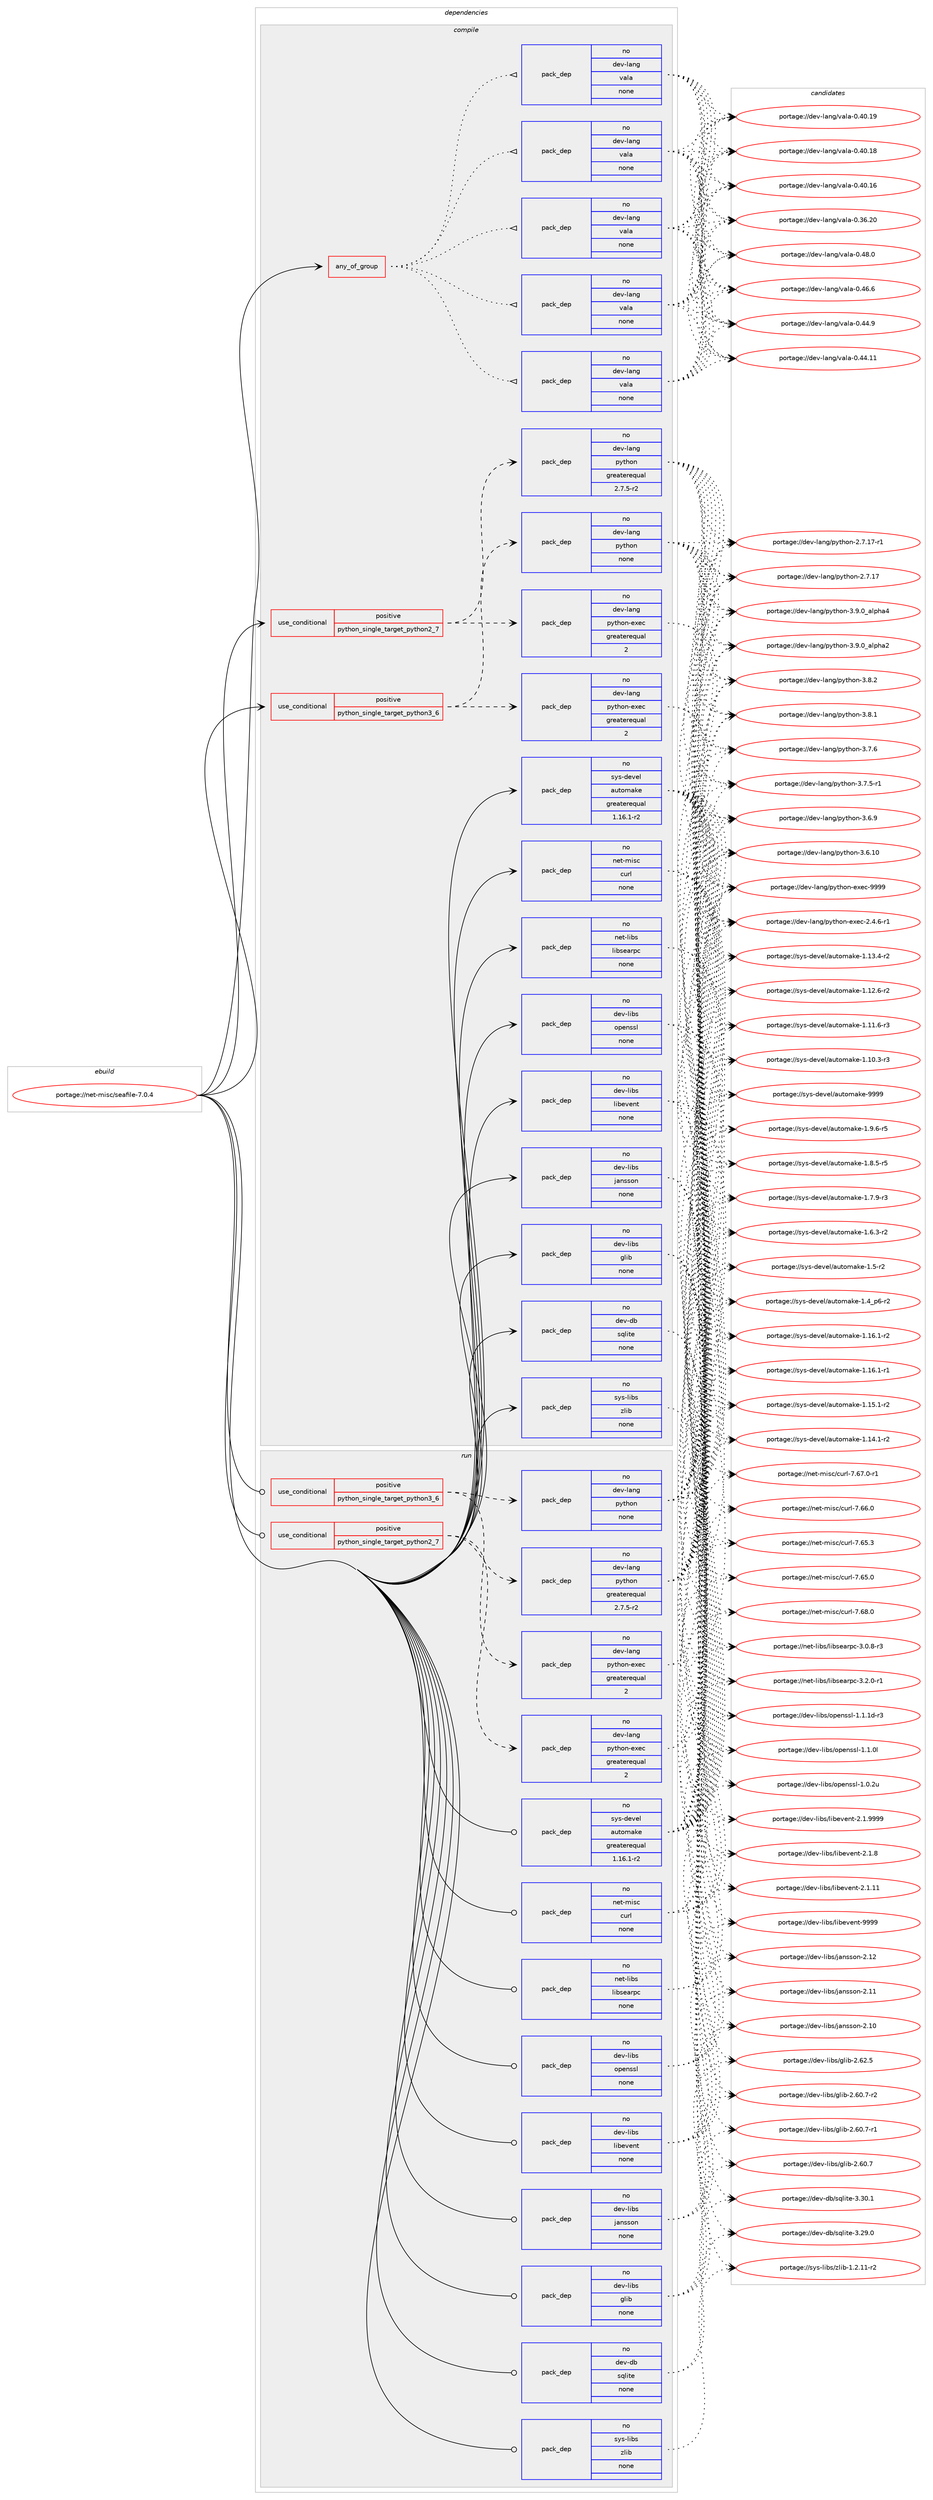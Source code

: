 digraph prolog {

# *************
# Graph options
# *************

newrank=true;
concentrate=true;
compound=true;
graph [rankdir=LR,fontname=Helvetica,fontsize=10,ranksep=1.5];#, ranksep=2.5, nodesep=0.2];
edge  [arrowhead=vee];
node  [fontname=Helvetica,fontsize=10];

# **********
# The ebuild
# **********

subgraph cluster_leftcol {
color=gray;
rank=same;
label=<<i>ebuild</i>>;
id [label="portage://net-misc/seafile-7.0.4", color=red, width=4, href="../net-misc/seafile-7.0.4.svg"];
}

# ****************
# The dependencies
# ****************

subgraph cluster_midcol {
color=gray;
label=<<i>dependencies</i>>;
subgraph cluster_compile {
fillcolor="#eeeeee";
style=filled;
label=<<i>compile</i>>;
subgraph any1327 {
dependency70583 [label=<<TABLE BORDER="0" CELLBORDER="1" CELLSPACING="0" CELLPADDING="4"><TR><TD CELLPADDING="10">any_of_group</TD></TR></TABLE>>, shape=none, color=red];subgraph pack55145 {
dependency70584 [label=<<TABLE BORDER="0" CELLBORDER="1" CELLSPACING="0" CELLPADDING="4" WIDTH="220"><TR><TD ROWSPAN="6" CELLPADDING="30">pack_dep</TD></TR><TR><TD WIDTH="110">no</TD></TR><TR><TD>dev-lang</TD></TR><TR><TD>vala</TD></TR><TR><TD>none</TD></TR><TR><TD></TD></TR></TABLE>>, shape=none, color=blue];
}
dependency70583:e -> dependency70584:w [weight=20,style="dotted",arrowhead="oinv"];
subgraph pack55146 {
dependency70585 [label=<<TABLE BORDER="0" CELLBORDER="1" CELLSPACING="0" CELLPADDING="4" WIDTH="220"><TR><TD ROWSPAN="6" CELLPADDING="30">pack_dep</TD></TR><TR><TD WIDTH="110">no</TD></TR><TR><TD>dev-lang</TD></TR><TR><TD>vala</TD></TR><TR><TD>none</TD></TR><TR><TD></TD></TR></TABLE>>, shape=none, color=blue];
}
dependency70583:e -> dependency70585:w [weight=20,style="dotted",arrowhead="oinv"];
subgraph pack55147 {
dependency70586 [label=<<TABLE BORDER="0" CELLBORDER="1" CELLSPACING="0" CELLPADDING="4" WIDTH="220"><TR><TD ROWSPAN="6" CELLPADDING="30">pack_dep</TD></TR><TR><TD WIDTH="110">no</TD></TR><TR><TD>dev-lang</TD></TR><TR><TD>vala</TD></TR><TR><TD>none</TD></TR><TR><TD></TD></TR></TABLE>>, shape=none, color=blue];
}
dependency70583:e -> dependency70586:w [weight=20,style="dotted",arrowhead="oinv"];
subgraph pack55148 {
dependency70587 [label=<<TABLE BORDER="0" CELLBORDER="1" CELLSPACING="0" CELLPADDING="4" WIDTH="220"><TR><TD ROWSPAN="6" CELLPADDING="30">pack_dep</TD></TR><TR><TD WIDTH="110">no</TD></TR><TR><TD>dev-lang</TD></TR><TR><TD>vala</TD></TR><TR><TD>none</TD></TR><TR><TD></TD></TR></TABLE>>, shape=none, color=blue];
}
dependency70583:e -> dependency70587:w [weight=20,style="dotted",arrowhead="oinv"];
subgraph pack55149 {
dependency70588 [label=<<TABLE BORDER="0" CELLBORDER="1" CELLSPACING="0" CELLPADDING="4" WIDTH="220"><TR><TD ROWSPAN="6" CELLPADDING="30">pack_dep</TD></TR><TR><TD WIDTH="110">no</TD></TR><TR><TD>dev-lang</TD></TR><TR><TD>vala</TD></TR><TR><TD>none</TD></TR><TR><TD></TD></TR></TABLE>>, shape=none, color=blue];
}
dependency70583:e -> dependency70588:w [weight=20,style="dotted",arrowhead="oinv"];
}
id:e -> dependency70583:w [weight=20,style="solid",arrowhead="vee"];
subgraph cond14050 {
dependency70589 [label=<<TABLE BORDER="0" CELLBORDER="1" CELLSPACING="0" CELLPADDING="4"><TR><TD ROWSPAN="3" CELLPADDING="10">use_conditional</TD></TR><TR><TD>positive</TD></TR><TR><TD>python_single_target_python2_7</TD></TR></TABLE>>, shape=none, color=red];
subgraph pack55150 {
dependency70590 [label=<<TABLE BORDER="0" CELLBORDER="1" CELLSPACING="0" CELLPADDING="4" WIDTH="220"><TR><TD ROWSPAN="6" CELLPADDING="30">pack_dep</TD></TR><TR><TD WIDTH="110">no</TD></TR><TR><TD>dev-lang</TD></TR><TR><TD>python</TD></TR><TR><TD>greaterequal</TD></TR><TR><TD>2.7.5-r2</TD></TR></TABLE>>, shape=none, color=blue];
}
dependency70589:e -> dependency70590:w [weight=20,style="dashed",arrowhead="vee"];
subgraph pack55151 {
dependency70591 [label=<<TABLE BORDER="0" CELLBORDER="1" CELLSPACING="0" CELLPADDING="4" WIDTH="220"><TR><TD ROWSPAN="6" CELLPADDING="30">pack_dep</TD></TR><TR><TD WIDTH="110">no</TD></TR><TR><TD>dev-lang</TD></TR><TR><TD>python-exec</TD></TR><TR><TD>greaterequal</TD></TR><TR><TD>2</TD></TR></TABLE>>, shape=none, color=blue];
}
dependency70589:e -> dependency70591:w [weight=20,style="dashed",arrowhead="vee"];
}
id:e -> dependency70589:w [weight=20,style="solid",arrowhead="vee"];
subgraph cond14051 {
dependency70592 [label=<<TABLE BORDER="0" CELLBORDER="1" CELLSPACING="0" CELLPADDING="4"><TR><TD ROWSPAN="3" CELLPADDING="10">use_conditional</TD></TR><TR><TD>positive</TD></TR><TR><TD>python_single_target_python3_6</TD></TR></TABLE>>, shape=none, color=red];
subgraph pack55152 {
dependency70593 [label=<<TABLE BORDER="0" CELLBORDER="1" CELLSPACING="0" CELLPADDING="4" WIDTH="220"><TR><TD ROWSPAN="6" CELLPADDING="30">pack_dep</TD></TR><TR><TD WIDTH="110">no</TD></TR><TR><TD>dev-lang</TD></TR><TR><TD>python</TD></TR><TR><TD>none</TD></TR><TR><TD></TD></TR></TABLE>>, shape=none, color=blue];
}
dependency70592:e -> dependency70593:w [weight=20,style="dashed",arrowhead="vee"];
subgraph pack55153 {
dependency70594 [label=<<TABLE BORDER="0" CELLBORDER="1" CELLSPACING="0" CELLPADDING="4" WIDTH="220"><TR><TD ROWSPAN="6" CELLPADDING="30">pack_dep</TD></TR><TR><TD WIDTH="110">no</TD></TR><TR><TD>dev-lang</TD></TR><TR><TD>python-exec</TD></TR><TR><TD>greaterequal</TD></TR><TR><TD>2</TD></TR></TABLE>>, shape=none, color=blue];
}
dependency70592:e -> dependency70594:w [weight=20,style="dashed",arrowhead="vee"];
}
id:e -> dependency70592:w [weight=20,style="solid",arrowhead="vee"];
subgraph pack55154 {
dependency70595 [label=<<TABLE BORDER="0" CELLBORDER="1" CELLSPACING="0" CELLPADDING="4" WIDTH="220"><TR><TD ROWSPAN="6" CELLPADDING="30">pack_dep</TD></TR><TR><TD WIDTH="110">no</TD></TR><TR><TD>dev-db</TD></TR><TR><TD>sqlite</TD></TR><TR><TD>none</TD></TR><TR><TD></TD></TR></TABLE>>, shape=none, color=blue];
}
id:e -> dependency70595:w [weight=20,style="solid",arrowhead="vee"];
subgraph pack55155 {
dependency70596 [label=<<TABLE BORDER="0" CELLBORDER="1" CELLSPACING="0" CELLPADDING="4" WIDTH="220"><TR><TD ROWSPAN="6" CELLPADDING="30">pack_dep</TD></TR><TR><TD WIDTH="110">no</TD></TR><TR><TD>dev-libs</TD></TR><TR><TD>glib</TD></TR><TR><TD>none</TD></TR><TR><TD></TD></TR></TABLE>>, shape=none, color=blue];
}
id:e -> dependency70596:w [weight=20,style="solid",arrowhead="vee"];
subgraph pack55156 {
dependency70597 [label=<<TABLE BORDER="0" CELLBORDER="1" CELLSPACING="0" CELLPADDING="4" WIDTH="220"><TR><TD ROWSPAN="6" CELLPADDING="30">pack_dep</TD></TR><TR><TD WIDTH="110">no</TD></TR><TR><TD>dev-libs</TD></TR><TR><TD>jansson</TD></TR><TR><TD>none</TD></TR><TR><TD></TD></TR></TABLE>>, shape=none, color=blue];
}
id:e -> dependency70597:w [weight=20,style="solid",arrowhead="vee"];
subgraph pack55157 {
dependency70598 [label=<<TABLE BORDER="0" CELLBORDER="1" CELLSPACING="0" CELLPADDING="4" WIDTH="220"><TR><TD ROWSPAN="6" CELLPADDING="30">pack_dep</TD></TR><TR><TD WIDTH="110">no</TD></TR><TR><TD>dev-libs</TD></TR><TR><TD>libevent</TD></TR><TR><TD>none</TD></TR><TR><TD></TD></TR></TABLE>>, shape=none, color=blue];
}
id:e -> dependency70598:w [weight=20,style="solid",arrowhead="vee"];
subgraph pack55158 {
dependency70599 [label=<<TABLE BORDER="0" CELLBORDER="1" CELLSPACING="0" CELLPADDING="4" WIDTH="220"><TR><TD ROWSPAN="6" CELLPADDING="30">pack_dep</TD></TR><TR><TD WIDTH="110">no</TD></TR><TR><TD>dev-libs</TD></TR><TR><TD>openssl</TD></TR><TR><TD>none</TD></TR><TR><TD></TD></TR></TABLE>>, shape=none, color=blue];
}
id:e -> dependency70599:w [weight=20,style="solid",arrowhead="vee"];
subgraph pack55159 {
dependency70600 [label=<<TABLE BORDER="0" CELLBORDER="1" CELLSPACING="0" CELLPADDING="4" WIDTH="220"><TR><TD ROWSPAN="6" CELLPADDING="30">pack_dep</TD></TR><TR><TD WIDTH="110">no</TD></TR><TR><TD>net-libs</TD></TR><TR><TD>libsearpc</TD></TR><TR><TD>none</TD></TR><TR><TD></TD></TR></TABLE>>, shape=none, color=blue];
}
id:e -> dependency70600:w [weight=20,style="solid",arrowhead="vee"];
subgraph pack55160 {
dependency70601 [label=<<TABLE BORDER="0" CELLBORDER="1" CELLSPACING="0" CELLPADDING="4" WIDTH="220"><TR><TD ROWSPAN="6" CELLPADDING="30">pack_dep</TD></TR><TR><TD WIDTH="110">no</TD></TR><TR><TD>net-misc</TD></TR><TR><TD>curl</TD></TR><TR><TD>none</TD></TR><TR><TD></TD></TR></TABLE>>, shape=none, color=blue];
}
id:e -> dependency70601:w [weight=20,style="solid",arrowhead="vee"];
subgraph pack55161 {
dependency70602 [label=<<TABLE BORDER="0" CELLBORDER="1" CELLSPACING="0" CELLPADDING="4" WIDTH="220"><TR><TD ROWSPAN="6" CELLPADDING="30">pack_dep</TD></TR><TR><TD WIDTH="110">no</TD></TR><TR><TD>sys-devel</TD></TR><TR><TD>automake</TD></TR><TR><TD>greaterequal</TD></TR><TR><TD>1.16.1-r2</TD></TR></TABLE>>, shape=none, color=blue];
}
id:e -> dependency70602:w [weight=20,style="solid",arrowhead="vee"];
subgraph pack55162 {
dependency70603 [label=<<TABLE BORDER="0" CELLBORDER="1" CELLSPACING="0" CELLPADDING="4" WIDTH="220"><TR><TD ROWSPAN="6" CELLPADDING="30">pack_dep</TD></TR><TR><TD WIDTH="110">no</TD></TR><TR><TD>sys-libs</TD></TR><TR><TD>zlib</TD></TR><TR><TD>none</TD></TR><TR><TD></TD></TR></TABLE>>, shape=none, color=blue];
}
id:e -> dependency70603:w [weight=20,style="solid",arrowhead="vee"];
}
subgraph cluster_compileandrun {
fillcolor="#eeeeee";
style=filled;
label=<<i>compile and run</i>>;
}
subgraph cluster_run {
fillcolor="#eeeeee";
style=filled;
label=<<i>run</i>>;
subgraph cond14052 {
dependency70604 [label=<<TABLE BORDER="0" CELLBORDER="1" CELLSPACING="0" CELLPADDING="4"><TR><TD ROWSPAN="3" CELLPADDING="10">use_conditional</TD></TR><TR><TD>positive</TD></TR><TR><TD>python_single_target_python2_7</TD></TR></TABLE>>, shape=none, color=red];
subgraph pack55163 {
dependency70605 [label=<<TABLE BORDER="0" CELLBORDER="1" CELLSPACING="0" CELLPADDING="4" WIDTH="220"><TR><TD ROWSPAN="6" CELLPADDING="30">pack_dep</TD></TR><TR><TD WIDTH="110">no</TD></TR><TR><TD>dev-lang</TD></TR><TR><TD>python</TD></TR><TR><TD>greaterequal</TD></TR><TR><TD>2.7.5-r2</TD></TR></TABLE>>, shape=none, color=blue];
}
dependency70604:e -> dependency70605:w [weight=20,style="dashed",arrowhead="vee"];
subgraph pack55164 {
dependency70606 [label=<<TABLE BORDER="0" CELLBORDER="1" CELLSPACING="0" CELLPADDING="4" WIDTH="220"><TR><TD ROWSPAN="6" CELLPADDING="30">pack_dep</TD></TR><TR><TD WIDTH="110">no</TD></TR><TR><TD>dev-lang</TD></TR><TR><TD>python-exec</TD></TR><TR><TD>greaterequal</TD></TR><TR><TD>2</TD></TR></TABLE>>, shape=none, color=blue];
}
dependency70604:e -> dependency70606:w [weight=20,style="dashed",arrowhead="vee"];
}
id:e -> dependency70604:w [weight=20,style="solid",arrowhead="odot"];
subgraph cond14053 {
dependency70607 [label=<<TABLE BORDER="0" CELLBORDER="1" CELLSPACING="0" CELLPADDING="4"><TR><TD ROWSPAN="3" CELLPADDING="10">use_conditional</TD></TR><TR><TD>positive</TD></TR><TR><TD>python_single_target_python3_6</TD></TR></TABLE>>, shape=none, color=red];
subgraph pack55165 {
dependency70608 [label=<<TABLE BORDER="0" CELLBORDER="1" CELLSPACING="0" CELLPADDING="4" WIDTH="220"><TR><TD ROWSPAN="6" CELLPADDING="30">pack_dep</TD></TR><TR><TD WIDTH="110">no</TD></TR><TR><TD>dev-lang</TD></TR><TR><TD>python</TD></TR><TR><TD>none</TD></TR><TR><TD></TD></TR></TABLE>>, shape=none, color=blue];
}
dependency70607:e -> dependency70608:w [weight=20,style="dashed",arrowhead="vee"];
subgraph pack55166 {
dependency70609 [label=<<TABLE BORDER="0" CELLBORDER="1" CELLSPACING="0" CELLPADDING="4" WIDTH="220"><TR><TD ROWSPAN="6" CELLPADDING="30">pack_dep</TD></TR><TR><TD WIDTH="110">no</TD></TR><TR><TD>dev-lang</TD></TR><TR><TD>python-exec</TD></TR><TR><TD>greaterequal</TD></TR><TR><TD>2</TD></TR></TABLE>>, shape=none, color=blue];
}
dependency70607:e -> dependency70609:w [weight=20,style="dashed",arrowhead="vee"];
}
id:e -> dependency70607:w [weight=20,style="solid",arrowhead="odot"];
subgraph pack55167 {
dependency70610 [label=<<TABLE BORDER="0" CELLBORDER="1" CELLSPACING="0" CELLPADDING="4" WIDTH="220"><TR><TD ROWSPAN="6" CELLPADDING="30">pack_dep</TD></TR><TR><TD WIDTH="110">no</TD></TR><TR><TD>dev-db</TD></TR><TR><TD>sqlite</TD></TR><TR><TD>none</TD></TR><TR><TD></TD></TR></TABLE>>, shape=none, color=blue];
}
id:e -> dependency70610:w [weight=20,style="solid",arrowhead="odot"];
subgraph pack55168 {
dependency70611 [label=<<TABLE BORDER="0" CELLBORDER="1" CELLSPACING="0" CELLPADDING="4" WIDTH="220"><TR><TD ROWSPAN="6" CELLPADDING="30">pack_dep</TD></TR><TR><TD WIDTH="110">no</TD></TR><TR><TD>dev-libs</TD></TR><TR><TD>glib</TD></TR><TR><TD>none</TD></TR><TR><TD></TD></TR></TABLE>>, shape=none, color=blue];
}
id:e -> dependency70611:w [weight=20,style="solid",arrowhead="odot"];
subgraph pack55169 {
dependency70612 [label=<<TABLE BORDER="0" CELLBORDER="1" CELLSPACING="0" CELLPADDING="4" WIDTH="220"><TR><TD ROWSPAN="6" CELLPADDING="30">pack_dep</TD></TR><TR><TD WIDTH="110">no</TD></TR><TR><TD>dev-libs</TD></TR><TR><TD>jansson</TD></TR><TR><TD>none</TD></TR><TR><TD></TD></TR></TABLE>>, shape=none, color=blue];
}
id:e -> dependency70612:w [weight=20,style="solid",arrowhead="odot"];
subgraph pack55170 {
dependency70613 [label=<<TABLE BORDER="0" CELLBORDER="1" CELLSPACING="0" CELLPADDING="4" WIDTH="220"><TR><TD ROWSPAN="6" CELLPADDING="30">pack_dep</TD></TR><TR><TD WIDTH="110">no</TD></TR><TR><TD>dev-libs</TD></TR><TR><TD>libevent</TD></TR><TR><TD>none</TD></TR><TR><TD></TD></TR></TABLE>>, shape=none, color=blue];
}
id:e -> dependency70613:w [weight=20,style="solid",arrowhead="odot"];
subgraph pack55171 {
dependency70614 [label=<<TABLE BORDER="0" CELLBORDER="1" CELLSPACING="0" CELLPADDING="4" WIDTH="220"><TR><TD ROWSPAN="6" CELLPADDING="30">pack_dep</TD></TR><TR><TD WIDTH="110">no</TD></TR><TR><TD>dev-libs</TD></TR><TR><TD>openssl</TD></TR><TR><TD>none</TD></TR><TR><TD></TD></TR></TABLE>>, shape=none, color=blue];
}
id:e -> dependency70614:w [weight=20,style="solid",arrowhead="odot"];
subgraph pack55172 {
dependency70615 [label=<<TABLE BORDER="0" CELLBORDER="1" CELLSPACING="0" CELLPADDING="4" WIDTH="220"><TR><TD ROWSPAN="6" CELLPADDING="30">pack_dep</TD></TR><TR><TD WIDTH="110">no</TD></TR><TR><TD>net-libs</TD></TR><TR><TD>libsearpc</TD></TR><TR><TD>none</TD></TR><TR><TD></TD></TR></TABLE>>, shape=none, color=blue];
}
id:e -> dependency70615:w [weight=20,style="solid",arrowhead="odot"];
subgraph pack55173 {
dependency70616 [label=<<TABLE BORDER="0" CELLBORDER="1" CELLSPACING="0" CELLPADDING="4" WIDTH="220"><TR><TD ROWSPAN="6" CELLPADDING="30">pack_dep</TD></TR><TR><TD WIDTH="110">no</TD></TR><TR><TD>net-misc</TD></TR><TR><TD>curl</TD></TR><TR><TD>none</TD></TR><TR><TD></TD></TR></TABLE>>, shape=none, color=blue];
}
id:e -> dependency70616:w [weight=20,style="solid",arrowhead="odot"];
subgraph pack55174 {
dependency70617 [label=<<TABLE BORDER="0" CELLBORDER="1" CELLSPACING="0" CELLPADDING="4" WIDTH="220"><TR><TD ROWSPAN="6" CELLPADDING="30">pack_dep</TD></TR><TR><TD WIDTH="110">no</TD></TR><TR><TD>sys-devel</TD></TR><TR><TD>automake</TD></TR><TR><TD>greaterequal</TD></TR><TR><TD>1.16.1-r2</TD></TR></TABLE>>, shape=none, color=blue];
}
id:e -> dependency70617:w [weight=20,style="solid",arrowhead="odot"];
subgraph pack55175 {
dependency70618 [label=<<TABLE BORDER="0" CELLBORDER="1" CELLSPACING="0" CELLPADDING="4" WIDTH="220"><TR><TD ROWSPAN="6" CELLPADDING="30">pack_dep</TD></TR><TR><TD WIDTH="110">no</TD></TR><TR><TD>sys-libs</TD></TR><TR><TD>zlib</TD></TR><TR><TD>none</TD></TR><TR><TD></TD></TR></TABLE>>, shape=none, color=blue];
}
id:e -> dependency70618:w [weight=20,style="solid",arrowhead="odot"];
}
}

# **************
# The candidates
# **************

subgraph cluster_choices {
rank=same;
color=gray;
label=<<i>candidates</i>>;

subgraph choice55145 {
color=black;
nodesep=1;
choice100101118451089711010347118971089745484652564648 [label="portage://dev-lang/vala-0.48.0", color=red, width=4,href="../dev-lang/vala-0.48.0.svg"];
choice100101118451089711010347118971089745484652544654 [label="portage://dev-lang/vala-0.46.6", color=red, width=4,href="../dev-lang/vala-0.46.6.svg"];
choice100101118451089711010347118971089745484652524657 [label="portage://dev-lang/vala-0.44.9", color=red, width=4,href="../dev-lang/vala-0.44.9.svg"];
choice10010111845108971101034711897108974548465252464949 [label="portage://dev-lang/vala-0.44.11", color=red, width=4,href="../dev-lang/vala-0.44.11.svg"];
choice10010111845108971101034711897108974548465248464957 [label="portage://dev-lang/vala-0.40.19", color=red, width=4,href="../dev-lang/vala-0.40.19.svg"];
choice10010111845108971101034711897108974548465248464956 [label="portage://dev-lang/vala-0.40.18", color=red, width=4,href="../dev-lang/vala-0.40.18.svg"];
choice10010111845108971101034711897108974548465248464954 [label="portage://dev-lang/vala-0.40.16", color=red, width=4,href="../dev-lang/vala-0.40.16.svg"];
choice10010111845108971101034711897108974548465154465048 [label="portage://dev-lang/vala-0.36.20", color=red, width=4,href="../dev-lang/vala-0.36.20.svg"];
dependency70584:e -> choice100101118451089711010347118971089745484652564648:w [style=dotted,weight="100"];
dependency70584:e -> choice100101118451089711010347118971089745484652544654:w [style=dotted,weight="100"];
dependency70584:e -> choice100101118451089711010347118971089745484652524657:w [style=dotted,weight="100"];
dependency70584:e -> choice10010111845108971101034711897108974548465252464949:w [style=dotted,weight="100"];
dependency70584:e -> choice10010111845108971101034711897108974548465248464957:w [style=dotted,weight="100"];
dependency70584:e -> choice10010111845108971101034711897108974548465248464956:w [style=dotted,weight="100"];
dependency70584:e -> choice10010111845108971101034711897108974548465248464954:w [style=dotted,weight="100"];
dependency70584:e -> choice10010111845108971101034711897108974548465154465048:w [style=dotted,weight="100"];
}
subgraph choice55146 {
color=black;
nodesep=1;
choice100101118451089711010347118971089745484652564648 [label="portage://dev-lang/vala-0.48.0", color=red, width=4,href="../dev-lang/vala-0.48.0.svg"];
choice100101118451089711010347118971089745484652544654 [label="portage://dev-lang/vala-0.46.6", color=red, width=4,href="../dev-lang/vala-0.46.6.svg"];
choice100101118451089711010347118971089745484652524657 [label="portage://dev-lang/vala-0.44.9", color=red, width=4,href="../dev-lang/vala-0.44.9.svg"];
choice10010111845108971101034711897108974548465252464949 [label="portage://dev-lang/vala-0.44.11", color=red, width=4,href="../dev-lang/vala-0.44.11.svg"];
choice10010111845108971101034711897108974548465248464957 [label="portage://dev-lang/vala-0.40.19", color=red, width=4,href="../dev-lang/vala-0.40.19.svg"];
choice10010111845108971101034711897108974548465248464956 [label="portage://dev-lang/vala-0.40.18", color=red, width=4,href="../dev-lang/vala-0.40.18.svg"];
choice10010111845108971101034711897108974548465248464954 [label="portage://dev-lang/vala-0.40.16", color=red, width=4,href="../dev-lang/vala-0.40.16.svg"];
choice10010111845108971101034711897108974548465154465048 [label="portage://dev-lang/vala-0.36.20", color=red, width=4,href="../dev-lang/vala-0.36.20.svg"];
dependency70585:e -> choice100101118451089711010347118971089745484652564648:w [style=dotted,weight="100"];
dependency70585:e -> choice100101118451089711010347118971089745484652544654:w [style=dotted,weight="100"];
dependency70585:e -> choice100101118451089711010347118971089745484652524657:w [style=dotted,weight="100"];
dependency70585:e -> choice10010111845108971101034711897108974548465252464949:w [style=dotted,weight="100"];
dependency70585:e -> choice10010111845108971101034711897108974548465248464957:w [style=dotted,weight="100"];
dependency70585:e -> choice10010111845108971101034711897108974548465248464956:w [style=dotted,weight="100"];
dependency70585:e -> choice10010111845108971101034711897108974548465248464954:w [style=dotted,weight="100"];
dependency70585:e -> choice10010111845108971101034711897108974548465154465048:w [style=dotted,weight="100"];
}
subgraph choice55147 {
color=black;
nodesep=1;
choice100101118451089711010347118971089745484652564648 [label="portage://dev-lang/vala-0.48.0", color=red, width=4,href="../dev-lang/vala-0.48.0.svg"];
choice100101118451089711010347118971089745484652544654 [label="portage://dev-lang/vala-0.46.6", color=red, width=4,href="../dev-lang/vala-0.46.6.svg"];
choice100101118451089711010347118971089745484652524657 [label="portage://dev-lang/vala-0.44.9", color=red, width=4,href="../dev-lang/vala-0.44.9.svg"];
choice10010111845108971101034711897108974548465252464949 [label="portage://dev-lang/vala-0.44.11", color=red, width=4,href="../dev-lang/vala-0.44.11.svg"];
choice10010111845108971101034711897108974548465248464957 [label="portage://dev-lang/vala-0.40.19", color=red, width=4,href="../dev-lang/vala-0.40.19.svg"];
choice10010111845108971101034711897108974548465248464956 [label="portage://dev-lang/vala-0.40.18", color=red, width=4,href="../dev-lang/vala-0.40.18.svg"];
choice10010111845108971101034711897108974548465248464954 [label="portage://dev-lang/vala-0.40.16", color=red, width=4,href="../dev-lang/vala-0.40.16.svg"];
choice10010111845108971101034711897108974548465154465048 [label="portage://dev-lang/vala-0.36.20", color=red, width=4,href="../dev-lang/vala-0.36.20.svg"];
dependency70586:e -> choice100101118451089711010347118971089745484652564648:w [style=dotted,weight="100"];
dependency70586:e -> choice100101118451089711010347118971089745484652544654:w [style=dotted,weight="100"];
dependency70586:e -> choice100101118451089711010347118971089745484652524657:w [style=dotted,weight="100"];
dependency70586:e -> choice10010111845108971101034711897108974548465252464949:w [style=dotted,weight="100"];
dependency70586:e -> choice10010111845108971101034711897108974548465248464957:w [style=dotted,weight="100"];
dependency70586:e -> choice10010111845108971101034711897108974548465248464956:w [style=dotted,weight="100"];
dependency70586:e -> choice10010111845108971101034711897108974548465248464954:w [style=dotted,weight="100"];
dependency70586:e -> choice10010111845108971101034711897108974548465154465048:w [style=dotted,weight="100"];
}
subgraph choice55148 {
color=black;
nodesep=1;
choice100101118451089711010347118971089745484652564648 [label="portage://dev-lang/vala-0.48.0", color=red, width=4,href="../dev-lang/vala-0.48.0.svg"];
choice100101118451089711010347118971089745484652544654 [label="portage://dev-lang/vala-0.46.6", color=red, width=4,href="../dev-lang/vala-0.46.6.svg"];
choice100101118451089711010347118971089745484652524657 [label="portage://dev-lang/vala-0.44.9", color=red, width=4,href="../dev-lang/vala-0.44.9.svg"];
choice10010111845108971101034711897108974548465252464949 [label="portage://dev-lang/vala-0.44.11", color=red, width=4,href="../dev-lang/vala-0.44.11.svg"];
choice10010111845108971101034711897108974548465248464957 [label="portage://dev-lang/vala-0.40.19", color=red, width=4,href="../dev-lang/vala-0.40.19.svg"];
choice10010111845108971101034711897108974548465248464956 [label="portage://dev-lang/vala-0.40.18", color=red, width=4,href="../dev-lang/vala-0.40.18.svg"];
choice10010111845108971101034711897108974548465248464954 [label="portage://dev-lang/vala-0.40.16", color=red, width=4,href="../dev-lang/vala-0.40.16.svg"];
choice10010111845108971101034711897108974548465154465048 [label="portage://dev-lang/vala-0.36.20", color=red, width=4,href="../dev-lang/vala-0.36.20.svg"];
dependency70587:e -> choice100101118451089711010347118971089745484652564648:w [style=dotted,weight="100"];
dependency70587:e -> choice100101118451089711010347118971089745484652544654:w [style=dotted,weight="100"];
dependency70587:e -> choice100101118451089711010347118971089745484652524657:w [style=dotted,weight="100"];
dependency70587:e -> choice10010111845108971101034711897108974548465252464949:w [style=dotted,weight="100"];
dependency70587:e -> choice10010111845108971101034711897108974548465248464957:w [style=dotted,weight="100"];
dependency70587:e -> choice10010111845108971101034711897108974548465248464956:w [style=dotted,weight="100"];
dependency70587:e -> choice10010111845108971101034711897108974548465248464954:w [style=dotted,weight="100"];
dependency70587:e -> choice10010111845108971101034711897108974548465154465048:w [style=dotted,weight="100"];
}
subgraph choice55149 {
color=black;
nodesep=1;
choice100101118451089711010347118971089745484652564648 [label="portage://dev-lang/vala-0.48.0", color=red, width=4,href="../dev-lang/vala-0.48.0.svg"];
choice100101118451089711010347118971089745484652544654 [label="portage://dev-lang/vala-0.46.6", color=red, width=4,href="../dev-lang/vala-0.46.6.svg"];
choice100101118451089711010347118971089745484652524657 [label="portage://dev-lang/vala-0.44.9", color=red, width=4,href="../dev-lang/vala-0.44.9.svg"];
choice10010111845108971101034711897108974548465252464949 [label="portage://dev-lang/vala-0.44.11", color=red, width=4,href="../dev-lang/vala-0.44.11.svg"];
choice10010111845108971101034711897108974548465248464957 [label="portage://dev-lang/vala-0.40.19", color=red, width=4,href="../dev-lang/vala-0.40.19.svg"];
choice10010111845108971101034711897108974548465248464956 [label="portage://dev-lang/vala-0.40.18", color=red, width=4,href="../dev-lang/vala-0.40.18.svg"];
choice10010111845108971101034711897108974548465248464954 [label="portage://dev-lang/vala-0.40.16", color=red, width=4,href="../dev-lang/vala-0.40.16.svg"];
choice10010111845108971101034711897108974548465154465048 [label="portage://dev-lang/vala-0.36.20", color=red, width=4,href="../dev-lang/vala-0.36.20.svg"];
dependency70588:e -> choice100101118451089711010347118971089745484652564648:w [style=dotted,weight="100"];
dependency70588:e -> choice100101118451089711010347118971089745484652544654:w [style=dotted,weight="100"];
dependency70588:e -> choice100101118451089711010347118971089745484652524657:w [style=dotted,weight="100"];
dependency70588:e -> choice10010111845108971101034711897108974548465252464949:w [style=dotted,weight="100"];
dependency70588:e -> choice10010111845108971101034711897108974548465248464957:w [style=dotted,weight="100"];
dependency70588:e -> choice10010111845108971101034711897108974548465248464956:w [style=dotted,weight="100"];
dependency70588:e -> choice10010111845108971101034711897108974548465248464954:w [style=dotted,weight="100"];
dependency70588:e -> choice10010111845108971101034711897108974548465154465048:w [style=dotted,weight="100"];
}
subgraph choice55150 {
color=black;
nodesep=1;
choice10010111845108971101034711212111610411111045514657464895971081121049752 [label="portage://dev-lang/python-3.9.0_alpha4", color=red, width=4,href="../dev-lang/python-3.9.0_alpha4.svg"];
choice10010111845108971101034711212111610411111045514657464895971081121049750 [label="portage://dev-lang/python-3.9.0_alpha2", color=red, width=4,href="../dev-lang/python-3.9.0_alpha2.svg"];
choice100101118451089711010347112121116104111110455146564650 [label="portage://dev-lang/python-3.8.2", color=red, width=4,href="../dev-lang/python-3.8.2.svg"];
choice100101118451089711010347112121116104111110455146564649 [label="portage://dev-lang/python-3.8.1", color=red, width=4,href="../dev-lang/python-3.8.1.svg"];
choice100101118451089711010347112121116104111110455146554654 [label="portage://dev-lang/python-3.7.6", color=red, width=4,href="../dev-lang/python-3.7.6.svg"];
choice1001011184510897110103471121211161041111104551465546534511449 [label="portage://dev-lang/python-3.7.5-r1", color=red, width=4,href="../dev-lang/python-3.7.5-r1.svg"];
choice100101118451089711010347112121116104111110455146544657 [label="portage://dev-lang/python-3.6.9", color=red, width=4,href="../dev-lang/python-3.6.9.svg"];
choice10010111845108971101034711212111610411111045514654464948 [label="portage://dev-lang/python-3.6.10", color=red, width=4,href="../dev-lang/python-3.6.10.svg"];
choice100101118451089711010347112121116104111110455046554649554511449 [label="portage://dev-lang/python-2.7.17-r1", color=red, width=4,href="../dev-lang/python-2.7.17-r1.svg"];
choice10010111845108971101034711212111610411111045504655464955 [label="portage://dev-lang/python-2.7.17", color=red, width=4,href="../dev-lang/python-2.7.17.svg"];
dependency70590:e -> choice10010111845108971101034711212111610411111045514657464895971081121049752:w [style=dotted,weight="100"];
dependency70590:e -> choice10010111845108971101034711212111610411111045514657464895971081121049750:w [style=dotted,weight="100"];
dependency70590:e -> choice100101118451089711010347112121116104111110455146564650:w [style=dotted,weight="100"];
dependency70590:e -> choice100101118451089711010347112121116104111110455146564649:w [style=dotted,weight="100"];
dependency70590:e -> choice100101118451089711010347112121116104111110455146554654:w [style=dotted,weight="100"];
dependency70590:e -> choice1001011184510897110103471121211161041111104551465546534511449:w [style=dotted,weight="100"];
dependency70590:e -> choice100101118451089711010347112121116104111110455146544657:w [style=dotted,weight="100"];
dependency70590:e -> choice10010111845108971101034711212111610411111045514654464948:w [style=dotted,weight="100"];
dependency70590:e -> choice100101118451089711010347112121116104111110455046554649554511449:w [style=dotted,weight="100"];
dependency70590:e -> choice10010111845108971101034711212111610411111045504655464955:w [style=dotted,weight="100"];
}
subgraph choice55151 {
color=black;
nodesep=1;
choice10010111845108971101034711212111610411111045101120101994557575757 [label="portage://dev-lang/python-exec-9999", color=red, width=4,href="../dev-lang/python-exec-9999.svg"];
choice10010111845108971101034711212111610411111045101120101994550465246544511449 [label="portage://dev-lang/python-exec-2.4.6-r1", color=red, width=4,href="../dev-lang/python-exec-2.4.6-r1.svg"];
dependency70591:e -> choice10010111845108971101034711212111610411111045101120101994557575757:w [style=dotted,weight="100"];
dependency70591:e -> choice10010111845108971101034711212111610411111045101120101994550465246544511449:w [style=dotted,weight="100"];
}
subgraph choice55152 {
color=black;
nodesep=1;
choice10010111845108971101034711212111610411111045514657464895971081121049752 [label="portage://dev-lang/python-3.9.0_alpha4", color=red, width=4,href="../dev-lang/python-3.9.0_alpha4.svg"];
choice10010111845108971101034711212111610411111045514657464895971081121049750 [label="portage://dev-lang/python-3.9.0_alpha2", color=red, width=4,href="../dev-lang/python-3.9.0_alpha2.svg"];
choice100101118451089711010347112121116104111110455146564650 [label="portage://dev-lang/python-3.8.2", color=red, width=4,href="../dev-lang/python-3.8.2.svg"];
choice100101118451089711010347112121116104111110455146564649 [label="portage://dev-lang/python-3.8.1", color=red, width=4,href="../dev-lang/python-3.8.1.svg"];
choice100101118451089711010347112121116104111110455146554654 [label="portage://dev-lang/python-3.7.6", color=red, width=4,href="../dev-lang/python-3.7.6.svg"];
choice1001011184510897110103471121211161041111104551465546534511449 [label="portage://dev-lang/python-3.7.5-r1", color=red, width=4,href="../dev-lang/python-3.7.5-r1.svg"];
choice100101118451089711010347112121116104111110455146544657 [label="portage://dev-lang/python-3.6.9", color=red, width=4,href="../dev-lang/python-3.6.9.svg"];
choice10010111845108971101034711212111610411111045514654464948 [label="portage://dev-lang/python-3.6.10", color=red, width=4,href="../dev-lang/python-3.6.10.svg"];
choice100101118451089711010347112121116104111110455046554649554511449 [label="portage://dev-lang/python-2.7.17-r1", color=red, width=4,href="../dev-lang/python-2.7.17-r1.svg"];
choice10010111845108971101034711212111610411111045504655464955 [label="portage://dev-lang/python-2.7.17", color=red, width=4,href="../dev-lang/python-2.7.17.svg"];
dependency70593:e -> choice10010111845108971101034711212111610411111045514657464895971081121049752:w [style=dotted,weight="100"];
dependency70593:e -> choice10010111845108971101034711212111610411111045514657464895971081121049750:w [style=dotted,weight="100"];
dependency70593:e -> choice100101118451089711010347112121116104111110455146564650:w [style=dotted,weight="100"];
dependency70593:e -> choice100101118451089711010347112121116104111110455146564649:w [style=dotted,weight="100"];
dependency70593:e -> choice100101118451089711010347112121116104111110455146554654:w [style=dotted,weight="100"];
dependency70593:e -> choice1001011184510897110103471121211161041111104551465546534511449:w [style=dotted,weight="100"];
dependency70593:e -> choice100101118451089711010347112121116104111110455146544657:w [style=dotted,weight="100"];
dependency70593:e -> choice10010111845108971101034711212111610411111045514654464948:w [style=dotted,weight="100"];
dependency70593:e -> choice100101118451089711010347112121116104111110455046554649554511449:w [style=dotted,weight="100"];
dependency70593:e -> choice10010111845108971101034711212111610411111045504655464955:w [style=dotted,weight="100"];
}
subgraph choice55153 {
color=black;
nodesep=1;
choice10010111845108971101034711212111610411111045101120101994557575757 [label="portage://dev-lang/python-exec-9999", color=red, width=4,href="../dev-lang/python-exec-9999.svg"];
choice10010111845108971101034711212111610411111045101120101994550465246544511449 [label="portage://dev-lang/python-exec-2.4.6-r1", color=red, width=4,href="../dev-lang/python-exec-2.4.6-r1.svg"];
dependency70594:e -> choice10010111845108971101034711212111610411111045101120101994557575757:w [style=dotted,weight="100"];
dependency70594:e -> choice10010111845108971101034711212111610411111045101120101994550465246544511449:w [style=dotted,weight="100"];
}
subgraph choice55154 {
color=black;
nodesep=1;
choice10010111845100984711511310810511610145514651484649 [label="portage://dev-db/sqlite-3.30.1", color=red, width=4,href="../dev-db/sqlite-3.30.1.svg"];
choice10010111845100984711511310810511610145514650574648 [label="portage://dev-db/sqlite-3.29.0", color=red, width=4,href="../dev-db/sqlite-3.29.0.svg"];
dependency70595:e -> choice10010111845100984711511310810511610145514651484649:w [style=dotted,weight="100"];
dependency70595:e -> choice10010111845100984711511310810511610145514650574648:w [style=dotted,weight="100"];
}
subgraph choice55155 {
color=black;
nodesep=1;
choice1001011184510810598115471031081059845504654504653 [label="portage://dev-libs/glib-2.62.5", color=red, width=4,href="../dev-libs/glib-2.62.5.svg"];
choice10010111845108105981154710310810598455046544846554511450 [label="portage://dev-libs/glib-2.60.7-r2", color=red, width=4,href="../dev-libs/glib-2.60.7-r2.svg"];
choice10010111845108105981154710310810598455046544846554511449 [label="portage://dev-libs/glib-2.60.7-r1", color=red, width=4,href="../dev-libs/glib-2.60.7-r1.svg"];
choice1001011184510810598115471031081059845504654484655 [label="portage://dev-libs/glib-2.60.7", color=red, width=4,href="../dev-libs/glib-2.60.7.svg"];
dependency70596:e -> choice1001011184510810598115471031081059845504654504653:w [style=dotted,weight="100"];
dependency70596:e -> choice10010111845108105981154710310810598455046544846554511450:w [style=dotted,weight="100"];
dependency70596:e -> choice10010111845108105981154710310810598455046544846554511449:w [style=dotted,weight="100"];
dependency70596:e -> choice1001011184510810598115471031081059845504654484655:w [style=dotted,weight="100"];
}
subgraph choice55156 {
color=black;
nodesep=1;
choice100101118451081059811547106971101151151111104550464950 [label="portage://dev-libs/jansson-2.12", color=red, width=4,href="../dev-libs/jansson-2.12.svg"];
choice100101118451081059811547106971101151151111104550464949 [label="portage://dev-libs/jansson-2.11", color=red, width=4,href="../dev-libs/jansson-2.11.svg"];
choice100101118451081059811547106971101151151111104550464948 [label="portage://dev-libs/jansson-2.10", color=red, width=4,href="../dev-libs/jansson-2.10.svg"];
dependency70597:e -> choice100101118451081059811547106971101151151111104550464950:w [style=dotted,weight="100"];
dependency70597:e -> choice100101118451081059811547106971101151151111104550464949:w [style=dotted,weight="100"];
dependency70597:e -> choice100101118451081059811547106971101151151111104550464948:w [style=dotted,weight="100"];
}
subgraph choice55157 {
color=black;
nodesep=1;
choice100101118451081059811547108105981011181011101164557575757 [label="portage://dev-libs/libevent-9999", color=red, width=4,href="../dev-libs/libevent-9999.svg"];
choice10010111845108105981154710810598101118101110116455046494657575757 [label="portage://dev-libs/libevent-2.1.9999", color=red, width=4,href="../dev-libs/libevent-2.1.9999.svg"];
choice10010111845108105981154710810598101118101110116455046494656 [label="portage://dev-libs/libevent-2.1.8", color=red, width=4,href="../dev-libs/libevent-2.1.8.svg"];
choice1001011184510810598115471081059810111810111011645504649464949 [label="portage://dev-libs/libevent-2.1.11", color=red, width=4,href="../dev-libs/libevent-2.1.11.svg"];
dependency70598:e -> choice100101118451081059811547108105981011181011101164557575757:w [style=dotted,weight="100"];
dependency70598:e -> choice10010111845108105981154710810598101118101110116455046494657575757:w [style=dotted,weight="100"];
dependency70598:e -> choice10010111845108105981154710810598101118101110116455046494656:w [style=dotted,weight="100"];
dependency70598:e -> choice1001011184510810598115471081059810111810111011645504649464949:w [style=dotted,weight="100"];
}
subgraph choice55158 {
color=black;
nodesep=1;
choice1001011184510810598115471111121011101151151084549464946491004511451 [label="portage://dev-libs/openssl-1.1.1d-r3", color=red, width=4,href="../dev-libs/openssl-1.1.1d-r3.svg"];
choice100101118451081059811547111112101110115115108454946494648108 [label="portage://dev-libs/openssl-1.1.0l", color=red, width=4,href="../dev-libs/openssl-1.1.0l.svg"];
choice100101118451081059811547111112101110115115108454946484650117 [label="portage://dev-libs/openssl-1.0.2u", color=red, width=4,href="../dev-libs/openssl-1.0.2u.svg"];
dependency70599:e -> choice1001011184510810598115471111121011101151151084549464946491004511451:w [style=dotted,weight="100"];
dependency70599:e -> choice100101118451081059811547111112101110115115108454946494648108:w [style=dotted,weight="100"];
dependency70599:e -> choice100101118451081059811547111112101110115115108454946484650117:w [style=dotted,weight="100"];
}
subgraph choice55159 {
color=black;
nodesep=1;
choice1101011164510810598115471081059811510197114112994551465046484511449 [label="portage://net-libs/libsearpc-3.2.0-r1", color=red, width=4,href="../net-libs/libsearpc-3.2.0-r1.svg"];
choice1101011164510810598115471081059811510197114112994551464846564511451 [label="portage://net-libs/libsearpc-3.0.8-r3", color=red, width=4,href="../net-libs/libsearpc-3.0.8-r3.svg"];
dependency70600:e -> choice1101011164510810598115471081059811510197114112994551465046484511449:w [style=dotted,weight="100"];
dependency70600:e -> choice1101011164510810598115471081059811510197114112994551464846564511451:w [style=dotted,weight="100"];
}
subgraph choice55160 {
color=black;
nodesep=1;
choice1101011164510910511599479911711410845554654564648 [label="portage://net-misc/curl-7.68.0", color=red, width=4,href="../net-misc/curl-7.68.0.svg"];
choice11010111645109105115994799117114108455546545546484511449 [label="portage://net-misc/curl-7.67.0-r1", color=red, width=4,href="../net-misc/curl-7.67.0-r1.svg"];
choice1101011164510910511599479911711410845554654544648 [label="portage://net-misc/curl-7.66.0", color=red, width=4,href="../net-misc/curl-7.66.0.svg"];
choice1101011164510910511599479911711410845554654534651 [label="portage://net-misc/curl-7.65.3", color=red, width=4,href="../net-misc/curl-7.65.3.svg"];
choice1101011164510910511599479911711410845554654534648 [label="portage://net-misc/curl-7.65.0", color=red, width=4,href="../net-misc/curl-7.65.0.svg"];
dependency70601:e -> choice1101011164510910511599479911711410845554654564648:w [style=dotted,weight="100"];
dependency70601:e -> choice11010111645109105115994799117114108455546545546484511449:w [style=dotted,weight="100"];
dependency70601:e -> choice1101011164510910511599479911711410845554654544648:w [style=dotted,weight="100"];
dependency70601:e -> choice1101011164510910511599479911711410845554654534651:w [style=dotted,weight="100"];
dependency70601:e -> choice1101011164510910511599479911711410845554654534648:w [style=dotted,weight="100"];
}
subgraph choice55161 {
color=black;
nodesep=1;
choice115121115451001011181011084797117116111109971071014557575757 [label="portage://sys-devel/automake-9999", color=red, width=4,href="../sys-devel/automake-9999.svg"];
choice115121115451001011181011084797117116111109971071014549465746544511453 [label="portage://sys-devel/automake-1.9.6-r5", color=red, width=4,href="../sys-devel/automake-1.9.6-r5.svg"];
choice115121115451001011181011084797117116111109971071014549465646534511453 [label="portage://sys-devel/automake-1.8.5-r5", color=red, width=4,href="../sys-devel/automake-1.8.5-r5.svg"];
choice115121115451001011181011084797117116111109971071014549465546574511451 [label="portage://sys-devel/automake-1.7.9-r3", color=red, width=4,href="../sys-devel/automake-1.7.9-r3.svg"];
choice115121115451001011181011084797117116111109971071014549465446514511450 [label="portage://sys-devel/automake-1.6.3-r2", color=red, width=4,href="../sys-devel/automake-1.6.3-r2.svg"];
choice11512111545100101118101108479711711611110997107101454946534511450 [label="portage://sys-devel/automake-1.5-r2", color=red, width=4,href="../sys-devel/automake-1.5-r2.svg"];
choice115121115451001011181011084797117116111109971071014549465295112544511450 [label="portage://sys-devel/automake-1.4_p6-r2", color=red, width=4,href="../sys-devel/automake-1.4_p6-r2.svg"];
choice11512111545100101118101108479711711611110997107101454946495446494511450 [label="portage://sys-devel/automake-1.16.1-r2", color=red, width=4,href="../sys-devel/automake-1.16.1-r2.svg"];
choice11512111545100101118101108479711711611110997107101454946495446494511449 [label="portage://sys-devel/automake-1.16.1-r1", color=red, width=4,href="../sys-devel/automake-1.16.1-r1.svg"];
choice11512111545100101118101108479711711611110997107101454946495346494511450 [label="portage://sys-devel/automake-1.15.1-r2", color=red, width=4,href="../sys-devel/automake-1.15.1-r2.svg"];
choice11512111545100101118101108479711711611110997107101454946495246494511450 [label="portage://sys-devel/automake-1.14.1-r2", color=red, width=4,href="../sys-devel/automake-1.14.1-r2.svg"];
choice11512111545100101118101108479711711611110997107101454946495146524511450 [label="portage://sys-devel/automake-1.13.4-r2", color=red, width=4,href="../sys-devel/automake-1.13.4-r2.svg"];
choice11512111545100101118101108479711711611110997107101454946495046544511450 [label="portage://sys-devel/automake-1.12.6-r2", color=red, width=4,href="../sys-devel/automake-1.12.6-r2.svg"];
choice11512111545100101118101108479711711611110997107101454946494946544511451 [label="portage://sys-devel/automake-1.11.6-r3", color=red, width=4,href="../sys-devel/automake-1.11.6-r3.svg"];
choice11512111545100101118101108479711711611110997107101454946494846514511451 [label="portage://sys-devel/automake-1.10.3-r3", color=red, width=4,href="../sys-devel/automake-1.10.3-r3.svg"];
dependency70602:e -> choice115121115451001011181011084797117116111109971071014557575757:w [style=dotted,weight="100"];
dependency70602:e -> choice115121115451001011181011084797117116111109971071014549465746544511453:w [style=dotted,weight="100"];
dependency70602:e -> choice115121115451001011181011084797117116111109971071014549465646534511453:w [style=dotted,weight="100"];
dependency70602:e -> choice115121115451001011181011084797117116111109971071014549465546574511451:w [style=dotted,weight="100"];
dependency70602:e -> choice115121115451001011181011084797117116111109971071014549465446514511450:w [style=dotted,weight="100"];
dependency70602:e -> choice11512111545100101118101108479711711611110997107101454946534511450:w [style=dotted,weight="100"];
dependency70602:e -> choice115121115451001011181011084797117116111109971071014549465295112544511450:w [style=dotted,weight="100"];
dependency70602:e -> choice11512111545100101118101108479711711611110997107101454946495446494511450:w [style=dotted,weight="100"];
dependency70602:e -> choice11512111545100101118101108479711711611110997107101454946495446494511449:w [style=dotted,weight="100"];
dependency70602:e -> choice11512111545100101118101108479711711611110997107101454946495346494511450:w [style=dotted,weight="100"];
dependency70602:e -> choice11512111545100101118101108479711711611110997107101454946495246494511450:w [style=dotted,weight="100"];
dependency70602:e -> choice11512111545100101118101108479711711611110997107101454946495146524511450:w [style=dotted,weight="100"];
dependency70602:e -> choice11512111545100101118101108479711711611110997107101454946495046544511450:w [style=dotted,weight="100"];
dependency70602:e -> choice11512111545100101118101108479711711611110997107101454946494946544511451:w [style=dotted,weight="100"];
dependency70602:e -> choice11512111545100101118101108479711711611110997107101454946494846514511451:w [style=dotted,weight="100"];
}
subgraph choice55162 {
color=black;
nodesep=1;
choice11512111545108105981154712210810598454946504649494511450 [label="portage://sys-libs/zlib-1.2.11-r2", color=red, width=4,href="../sys-libs/zlib-1.2.11-r2.svg"];
dependency70603:e -> choice11512111545108105981154712210810598454946504649494511450:w [style=dotted,weight="100"];
}
subgraph choice55163 {
color=black;
nodesep=1;
choice10010111845108971101034711212111610411111045514657464895971081121049752 [label="portage://dev-lang/python-3.9.0_alpha4", color=red, width=4,href="../dev-lang/python-3.9.0_alpha4.svg"];
choice10010111845108971101034711212111610411111045514657464895971081121049750 [label="portage://dev-lang/python-3.9.0_alpha2", color=red, width=4,href="../dev-lang/python-3.9.0_alpha2.svg"];
choice100101118451089711010347112121116104111110455146564650 [label="portage://dev-lang/python-3.8.2", color=red, width=4,href="../dev-lang/python-3.8.2.svg"];
choice100101118451089711010347112121116104111110455146564649 [label="portage://dev-lang/python-3.8.1", color=red, width=4,href="../dev-lang/python-3.8.1.svg"];
choice100101118451089711010347112121116104111110455146554654 [label="portage://dev-lang/python-3.7.6", color=red, width=4,href="../dev-lang/python-3.7.6.svg"];
choice1001011184510897110103471121211161041111104551465546534511449 [label="portage://dev-lang/python-3.7.5-r1", color=red, width=4,href="../dev-lang/python-3.7.5-r1.svg"];
choice100101118451089711010347112121116104111110455146544657 [label="portage://dev-lang/python-3.6.9", color=red, width=4,href="../dev-lang/python-3.6.9.svg"];
choice10010111845108971101034711212111610411111045514654464948 [label="portage://dev-lang/python-3.6.10", color=red, width=4,href="../dev-lang/python-3.6.10.svg"];
choice100101118451089711010347112121116104111110455046554649554511449 [label="portage://dev-lang/python-2.7.17-r1", color=red, width=4,href="../dev-lang/python-2.7.17-r1.svg"];
choice10010111845108971101034711212111610411111045504655464955 [label="portage://dev-lang/python-2.7.17", color=red, width=4,href="../dev-lang/python-2.7.17.svg"];
dependency70605:e -> choice10010111845108971101034711212111610411111045514657464895971081121049752:w [style=dotted,weight="100"];
dependency70605:e -> choice10010111845108971101034711212111610411111045514657464895971081121049750:w [style=dotted,weight="100"];
dependency70605:e -> choice100101118451089711010347112121116104111110455146564650:w [style=dotted,weight="100"];
dependency70605:e -> choice100101118451089711010347112121116104111110455146564649:w [style=dotted,weight="100"];
dependency70605:e -> choice100101118451089711010347112121116104111110455146554654:w [style=dotted,weight="100"];
dependency70605:e -> choice1001011184510897110103471121211161041111104551465546534511449:w [style=dotted,weight="100"];
dependency70605:e -> choice100101118451089711010347112121116104111110455146544657:w [style=dotted,weight="100"];
dependency70605:e -> choice10010111845108971101034711212111610411111045514654464948:w [style=dotted,weight="100"];
dependency70605:e -> choice100101118451089711010347112121116104111110455046554649554511449:w [style=dotted,weight="100"];
dependency70605:e -> choice10010111845108971101034711212111610411111045504655464955:w [style=dotted,weight="100"];
}
subgraph choice55164 {
color=black;
nodesep=1;
choice10010111845108971101034711212111610411111045101120101994557575757 [label="portage://dev-lang/python-exec-9999", color=red, width=4,href="../dev-lang/python-exec-9999.svg"];
choice10010111845108971101034711212111610411111045101120101994550465246544511449 [label="portage://dev-lang/python-exec-2.4.6-r1", color=red, width=4,href="../dev-lang/python-exec-2.4.6-r1.svg"];
dependency70606:e -> choice10010111845108971101034711212111610411111045101120101994557575757:w [style=dotted,weight="100"];
dependency70606:e -> choice10010111845108971101034711212111610411111045101120101994550465246544511449:w [style=dotted,weight="100"];
}
subgraph choice55165 {
color=black;
nodesep=1;
choice10010111845108971101034711212111610411111045514657464895971081121049752 [label="portage://dev-lang/python-3.9.0_alpha4", color=red, width=4,href="../dev-lang/python-3.9.0_alpha4.svg"];
choice10010111845108971101034711212111610411111045514657464895971081121049750 [label="portage://dev-lang/python-3.9.0_alpha2", color=red, width=4,href="../dev-lang/python-3.9.0_alpha2.svg"];
choice100101118451089711010347112121116104111110455146564650 [label="portage://dev-lang/python-3.8.2", color=red, width=4,href="../dev-lang/python-3.8.2.svg"];
choice100101118451089711010347112121116104111110455146564649 [label="portage://dev-lang/python-3.8.1", color=red, width=4,href="../dev-lang/python-3.8.1.svg"];
choice100101118451089711010347112121116104111110455146554654 [label="portage://dev-lang/python-3.7.6", color=red, width=4,href="../dev-lang/python-3.7.6.svg"];
choice1001011184510897110103471121211161041111104551465546534511449 [label="portage://dev-lang/python-3.7.5-r1", color=red, width=4,href="../dev-lang/python-3.7.5-r1.svg"];
choice100101118451089711010347112121116104111110455146544657 [label="portage://dev-lang/python-3.6.9", color=red, width=4,href="../dev-lang/python-3.6.9.svg"];
choice10010111845108971101034711212111610411111045514654464948 [label="portage://dev-lang/python-3.6.10", color=red, width=4,href="../dev-lang/python-3.6.10.svg"];
choice100101118451089711010347112121116104111110455046554649554511449 [label="portage://dev-lang/python-2.7.17-r1", color=red, width=4,href="../dev-lang/python-2.7.17-r1.svg"];
choice10010111845108971101034711212111610411111045504655464955 [label="portage://dev-lang/python-2.7.17", color=red, width=4,href="../dev-lang/python-2.7.17.svg"];
dependency70608:e -> choice10010111845108971101034711212111610411111045514657464895971081121049752:w [style=dotted,weight="100"];
dependency70608:e -> choice10010111845108971101034711212111610411111045514657464895971081121049750:w [style=dotted,weight="100"];
dependency70608:e -> choice100101118451089711010347112121116104111110455146564650:w [style=dotted,weight="100"];
dependency70608:e -> choice100101118451089711010347112121116104111110455146564649:w [style=dotted,weight="100"];
dependency70608:e -> choice100101118451089711010347112121116104111110455146554654:w [style=dotted,weight="100"];
dependency70608:e -> choice1001011184510897110103471121211161041111104551465546534511449:w [style=dotted,weight="100"];
dependency70608:e -> choice100101118451089711010347112121116104111110455146544657:w [style=dotted,weight="100"];
dependency70608:e -> choice10010111845108971101034711212111610411111045514654464948:w [style=dotted,weight="100"];
dependency70608:e -> choice100101118451089711010347112121116104111110455046554649554511449:w [style=dotted,weight="100"];
dependency70608:e -> choice10010111845108971101034711212111610411111045504655464955:w [style=dotted,weight="100"];
}
subgraph choice55166 {
color=black;
nodesep=1;
choice10010111845108971101034711212111610411111045101120101994557575757 [label="portage://dev-lang/python-exec-9999", color=red, width=4,href="../dev-lang/python-exec-9999.svg"];
choice10010111845108971101034711212111610411111045101120101994550465246544511449 [label="portage://dev-lang/python-exec-2.4.6-r1", color=red, width=4,href="../dev-lang/python-exec-2.4.6-r1.svg"];
dependency70609:e -> choice10010111845108971101034711212111610411111045101120101994557575757:w [style=dotted,weight="100"];
dependency70609:e -> choice10010111845108971101034711212111610411111045101120101994550465246544511449:w [style=dotted,weight="100"];
}
subgraph choice55167 {
color=black;
nodesep=1;
choice10010111845100984711511310810511610145514651484649 [label="portage://dev-db/sqlite-3.30.1", color=red, width=4,href="../dev-db/sqlite-3.30.1.svg"];
choice10010111845100984711511310810511610145514650574648 [label="portage://dev-db/sqlite-3.29.0", color=red, width=4,href="../dev-db/sqlite-3.29.0.svg"];
dependency70610:e -> choice10010111845100984711511310810511610145514651484649:w [style=dotted,weight="100"];
dependency70610:e -> choice10010111845100984711511310810511610145514650574648:w [style=dotted,weight="100"];
}
subgraph choice55168 {
color=black;
nodesep=1;
choice1001011184510810598115471031081059845504654504653 [label="portage://dev-libs/glib-2.62.5", color=red, width=4,href="../dev-libs/glib-2.62.5.svg"];
choice10010111845108105981154710310810598455046544846554511450 [label="portage://dev-libs/glib-2.60.7-r2", color=red, width=4,href="../dev-libs/glib-2.60.7-r2.svg"];
choice10010111845108105981154710310810598455046544846554511449 [label="portage://dev-libs/glib-2.60.7-r1", color=red, width=4,href="../dev-libs/glib-2.60.7-r1.svg"];
choice1001011184510810598115471031081059845504654484655 [label="portage://dev-libs/glib-2.60.7", color=red, width=4,href="../dev-libs/glib-2.60.7.svg"];
dependency70611:e -> choice1001011184510810598115471031081059845504654504653:w [style=dotted,weight="100"];
dependency70611:e -> choice10010111845108105981154710310810598455046544846554511450:w [style=dotted,weight="100"];
dependency70611:e -> choice10010111845108105981154710310810598455046544846554511449:w [style=dotted,weight="100"];
dependency70611:e -> choice1001011184510810598115471031081059845504654484655:w [style=dotted,weight="100"];
}
subgraph choice55169 {
color=black;
nodesep=1;
choice100101118451081059811547106971101151151111104550464950 [label="portage://dev-libs/jansson-2.12", color=red, width=4,href="../dev-libs/jansson-2.12.svg"];
choice100101118451081059811547106971101151151111104550464949 [label="portage://dev-libs/jansson-2.11", color=red, width=4,href="../dev-libs/jansson-2.11.svg"];
choice100101118451081059811547106971101151151111104550464948 [label="portage://dev-libs/jansson-2.10", color=red, width=4,href="../dev-libs/jansson-2.10.svg"];
dependency70612:e -> choice100101118451081059811547106971101151151111104550464950:w [style=dotted,weight="100"];
dependency70612:e -> choice100101118451081059811547106971101151151111104550464949:w [style=dotted,weight="100"];
dependency70612:e -> choice100101118451081059811547106971101151151111104550464948:w [style=dotted,weight="100"];
}
subgraph choice55170 {
color=black;
nodesep=1;
choice100101118451081059811547108105981011181011101164557575757 [label="portage://dev-libs/libevent-9999", color=red, width=4,href="../dev-libs/libevent-9999.svg"];
choice10010111845108105981154710810598101118101110116455046494657575757 [label="portage://dev-libs/libevent-2.1.9999", color=red, width=4,href="../dev-libs/libevent-2.1.9999.svg"];
choice10010111845108105981154710810598101118101110116455046494656 [label="portage://dev-libs/libevent-2.1.8", color=red, width=4,href="../dev-libs/libevent-2.1.8.svg"];
choice1001011184510810598115471081059810111810111011645504649464949 [label="portage://dev-libs/libevent-2.1.11", color=red, width=4,href="../dev-libs/libevent-2.1.11.svg"];
dependency70613:e -> choice100101118451081059811547108105981011181011101164557575757:w [style=dotted,weight="100"];
dependency70613:e -> choice10010111845108105981154710810598101118101110116455046494657575757:w [style=dotted,weight="100"];
dependency70613:e -> choice10010111845108105981154710810598101118101110116455046494656:w [style=dotted,weight="100"];
dependency70613:e -> choice1001011184510810598115471081059810111810111011645504649464949:w [style=dotted,weight="100"];
}
subgraph choice55171 {
color=black;
nodesep=1;
choice1001011184510810598115471111121011101151151084549464946491004511451 [label="portage://dev-libs/openssl-1.1.1d-r3", color=red, width=4,href="../dev-libs/openssl-1.1.1d-r3.svg"];
choice100101118451081059811547111112101110115115108454946494648108 [label="portage://dev-libs/openssl-1.1.0l", color=red, width=4,href="../dev-libs/openssl-1.1.0l.svg"];
choice100101118451081059811547111112101110115115108454946484650117 [label="portage://dev-libs/openssl-1.0.2u", color=red, width=4,href="../dev-libs/openssl-1.0.2u.svg"];
dependency70614:e -> choice1001011184510810598115471111121011101151151084549464946491004511451:w [style=dotted,weight="100"];
dependency70614:e -> choice100101118451081059811547111112101110115115108454946494648108:w [style=dotted,weight="100"];
dependency70614:e -> choice100101118451081059811547111112101110115115108454946484650117:w [style=dotted,weight="100"];
}
subgraph choice55172 {
color=black;
nodesep=1;
choice1101011164510810598115471081059811510197114112994551465046484511449 [label="portage://net-libs/libsearpc-3.2.0-r1", color=red, width=4,href="../net-libs/libsearpc-3.2.0-r1.svg"];
choice1101011164510810598115471081059811510197114112994551464846564511451 [label="portage://net-libs/libsearpc-3.0.8-r3", color=red, width=4,href="../net-libs/libsearpc-3.0.8-r3.svg"];
dependency70615:e -> choice1101011164510810598115471081059811510197114112994551465046484511449:w [style=dotted,weight="100"];
dependency70615:e -> choice1101011164510810598115471081059811510197114112994551464846564511451:w [style=dotted,weight="100"];
}
subgraph choice55173 {
color=black;
nodesep=1;
choice1101011164510910511599479911711410845554654564648 [label="portage://net-misc/curl-7.68.0", color=red, width=4,href="../net-misc/curl-7.68.0.svg"];
choice11010111645109105115994799117114108455546545546484511449 [label="portage://net-misc/curl-7.67.0-r1", color=red, width=4,href="../net-misc/curl-7.67.0-r1.svg"];
choice1101011164510910511599479911711410845554654544648 [label="portage://net-misc/curl-7.66.0", color=red, width=4,href="../net-misc/curl-7.66.0.svg"];
choice1101011164510910511599479911711410845554654534651 [label="portage://net-misc/curl-7.65.3", color=red, width=4,href="../net-misc/curl-7.65.3.svg"];
choice1101011164510910511599479911711410845554654534648 [label="portage://net-misc/curl-7.65.0", color=red, width=4,href="../net-misc/curl-7.65.0.svg"];
dependency70616:e -> choice1101011164510910511599479911711410845554654564648:w [style=dotted,weight="100"];
dependency70616:e -> choice11010111645109105115994799117114108455546545546484511449:w [style=dotted,weight="100"];
dependency70616:e -> choice1101011164510910511599479911711410845554654544648:w [style=dotted,weight="100"];
dependency70616:e -> choice1101011164510910511599479911711410845554654534651:w [style=dotted,weight="100"];
dependency70616:e -> choice1101011164510910511599479911711410845554654534648:w [style=dotted,weight="100"];
}
subgraph choice55174 {
color=black;
nodesep=1;
choice115121115451001011181011084797117116111109971071014557575757 [label="portage://sys-devel/automake-9999", color=red, width=4,href="../sys-devel/automake-9999.svg"];
choice115121115451001011181011084797117116111109971071014549465746544511453 [label="portage://sys-devel/automake-1.9.6-r5", color=red, width=4,href="../sys-devel/automake-1.9.6-r5.svg"];
choice115121115451001011181011084797117116111109971071014549465646534511453 [label="portage://sys-devel/automake-1.8.5-r5", color=red, width=4,href="../sys-devel/automake-1.8.5-r5.svg"];
choice115121115451001011181011084797117116111109971071014549465546574511451 [label="portage://sys-devel/automake-1.7.9-r3", color=red, width=4,href="../sys-devel/automake-1.7.9-r3.svg"];
choice115121115451001011181011084797117116111109971071014549465446514511450 [label="portage://sys-devel/automake-1.6.3-r2", color=red, width=4,href="../sys-devel/automake-1.6.3-r2.svg"];
choice11512111545100101118101108479711711611110997107101454946534511450 [label="portage://sys-devel/automake-1.5-r2", color=red, width=4,href="../sys-devel/automake-1.5-r2.svg"];
choice115121115451001011181011084797117116111109971071014549465295112544511450 [label="portage://sys-devel/automake-1.4_p6-r2", color=red, width=4,href="../sys-devel/automake-1.4_p6-r2.svg"];
choice11512111545100101118101108479711711611110997107101454946495446494511450 [label="portage://sys-devel/automake-1.16.1-r2", color=red, width=4,href="../sys-devel/automake-1.16.1-r2.svg"];
choice11512111545100101118101108479711711611110997107101454946495446494511449 [label="portage://sys-devel/automake-1.16.1-r1", color=red, width=4,href="../sys-devel/automake-1.16.1-r1.svg"];
choice11512111545100101118101108479711711611110997107101454946495346494511450 [label="portage://sys-devel/automake-1.15.1-r2", color=red, width=4,href="../sys-devel/automake-1.15.1-r2.svg"];
choice11512111545100101118101108479711711611110997107101454946495246494511450 [label="portage://sys-devel/automake-1.14.1-r2", color=red, width=4,href="../sys-devel/automake-1.14.1-r2.svg"];
choice11512111545100101118101108479711711611110997107101454946495146524511450 [label="portage://sys-devel/automake-1.13.4-r2", color=red, width=4,href="../sys-devel/automake-1.13.4-r2.svg"];
choice11512111545100101118101108479711711611110997107101454946495046544511450 [label="portage://sys-devel/automake-1.12.6-r2", color=red, width=4,href="../sys-devel/automake-1.12.6-r2.svg"];
choice11512111545100101118101108479711711611110997107101454946494946544511451 [label="portage://sys-devel/automake-1.11.6-r3", color=red, width=4,href="../sys-devel/automake-1.11.6-r3.svg"];
choice11512111545100101118101108479711711611110997107101454946494846514511451 [label="portage://sys-devel/automake-1.10.3-r3", color=red, width=4,href="../sys-devel/automake-1.10.3-r3.svg"];
dependency70617:e -> choice115121115451001011181011084797117116111109971071014557575757:w [style=dotted,weight="100"];
dependency70617:e -> choice115121115451001011181011084797117116111109971071014549465746544511453:w [style=dotted,weight="100"];
dependency70617:e -> choice115121115451001011181011084797117116111109971071014549465646534511453:w [style=dotted,weight="100"];
dependency70617:e -> choice115121115451001011181011084797117116111109971071014549465546574511451:w [style=dotted,weight="100"];
dependency70617:e -> choice115121115451001011181011084797117116111109971071014549465446514511450:w [style=dotted,weight="100"];
dependency70617:e -> choice11512111545100101118101108479711711611110997107101454946534511450:w [style=dotted,weight="100"];
dependency70617:e -> choice115121115451001011181011084797117116111109971071014549465295112544511450:w [style=dotted,weight="100"];
dependency70617:e -> choice11512111545100101118101108479711711611110997107101454946495446494511450:w [style=dotted,weight="100"];
dependency70617:e -> choice11512111545100101118101108479711711611110997107101454946495446494511449:w [style=dotted,weight="100"];
dependency70617:e -> choice11512111545100101118101108479711711611110997107101454946495346494511450:w [style=dotted,weight="100"];
dependency70617:e -> choice11512111545100101118101108479711711611110997107101454946495246494511450:w [style=dotted,weight="100"];
dependency70617:e -> choice11512111545100101118101108479711711611110997107101454946495146524511450:w [style=dotted,weight="100"];
dependency70617:e -> choice11512111545100101118101108479711711611110997107101454946495046544511450:w [style=dotted,weight="100"];
dependency70617:e -> choice11512111545100101118101108479711711611110997107101454946494946544511451:w [style=dotted,weight="100"];
dependency70617:e -> choice11512111545100101118101108479711711611110997107101454946494846514511451:w [style=dotted,weight="100"];
}
subgraph choice55175 {
color=black;
nodesep=1;
choice11512111545108105981154712210810598454946504649494511450 [label="portage://sys-libs/zlib-1.2.11-r2", color=red, width=4,href="../sys-libs/zlib-1.2.11-r2.svg"];
dependency70618:e -> choice11512111545108105981154712210810598454946504649494511450:w [style=dotted,weight="100"];
}
}

}
